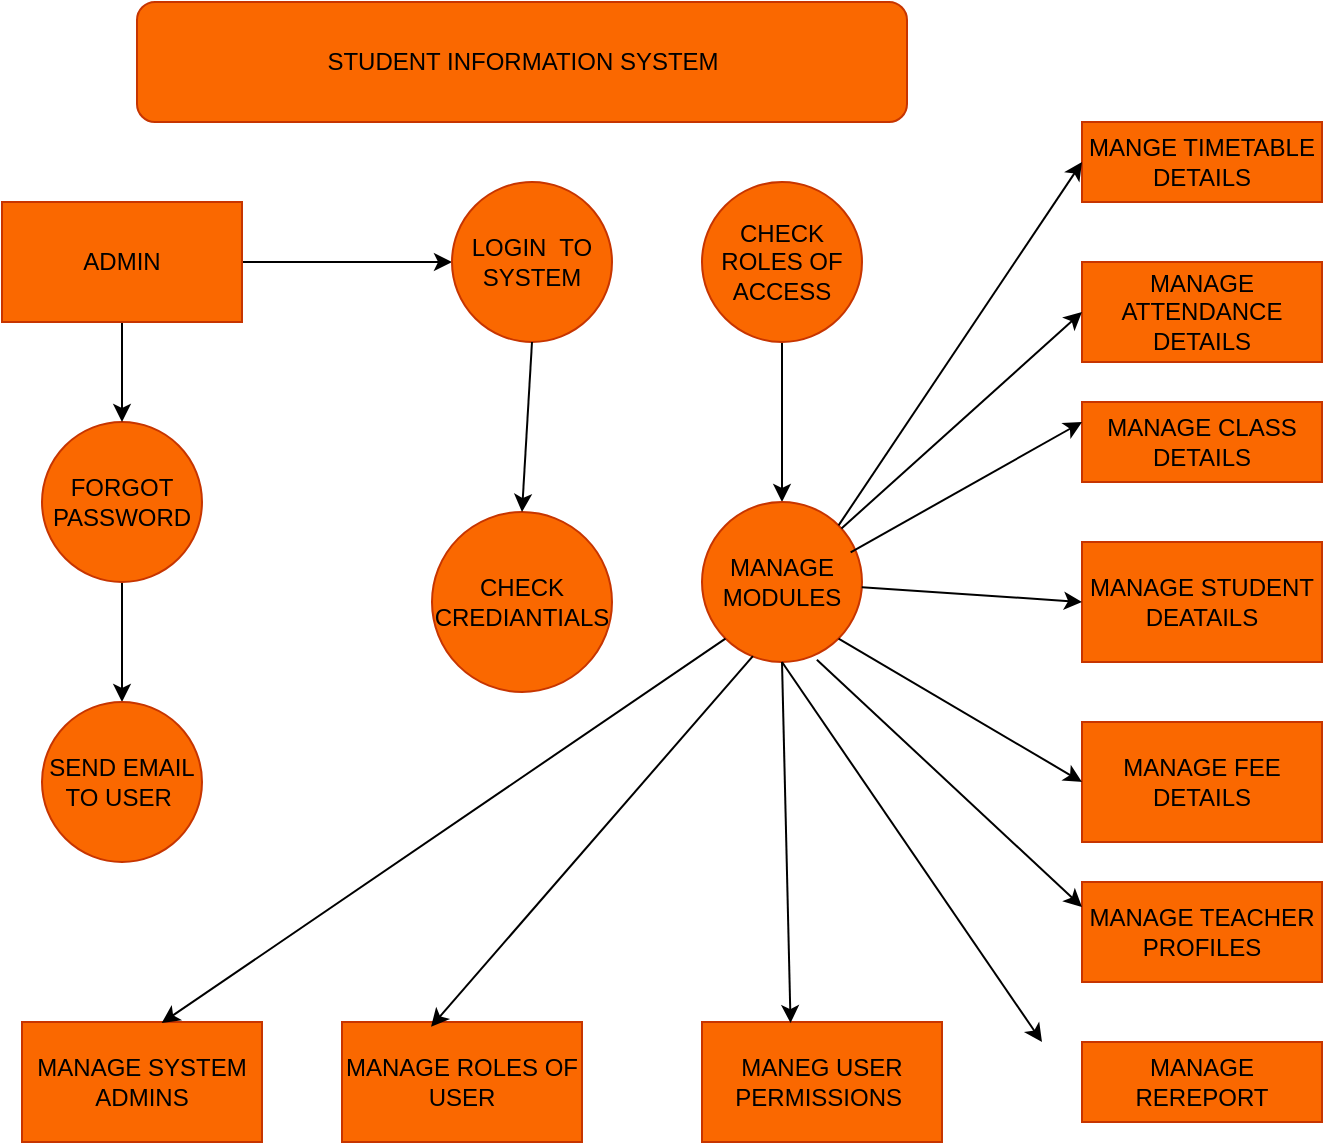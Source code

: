 <mxfile version="28.2.3">
  <diagram name="Page-1" id="k8A3ve1Xu0L5sBnI-Im_">
    <mxGraphModel dx="1226" dy="715" grid="1" gridSize="10" guides="1" tooltips="1" connect="1" arrows="1" fold="1" page="1" pageScale="1" pageWidth="850" pageHeight="1100" math="0" shadow="0">
      <root>
        <mxCell id="0" />
        <mxCell id="1" parent="0" />
        <mxCell id="Gi_1N4ksdzkrIK_Mm5AU-8" style="edgeStyle=orthogonalEdgeStyle;rounded=0;orthogonalLoop=1;jettySize=auto;html=1;entryX=0.5;entryY=0;entryDx=0;entryDy=0;" parent="1" source="Gi_1N4ksdzkrIK_Mm5AU-4" target="Gi_1N4ksdzkrIK_Mm5AU-5" edge="1">
          <mxGeometry relative="1" as="geometry" />
        </mxCell>
        <mxCell id="Gi_1N4ksdzkrIK_Mm5AU-4" value="FORGOT PASSWORD" style="ellipse;whiteSpace=wrap;html=1;aspect=fixed;fillColor=#fa6800;fontColor=#000000;strokeColor=#C73500;" parent="1" vertex="1">
          <mxGeometry x="140" y="220" width="80" height="80" as="geometry" />
        </mxCell>
        <mxCell id="Gi_1N4ksdzkrIK_Mm5AU-5" value="SEND EMAIL TO USER&amp;nbsp;" style="ellipse;whiteSpace=wrap;html=1;aspect=fixed;fillColor=#fa6800;fontColor=#000000;strokeColor=#C73500;" parent="1" vertex="1">
          <mxGeometry x="140" y="360" width="80" height="80" as="geometry" />
        </mxCell>
        <mxCell id="u4I3-KSUGwefrCid-jif-2" style="edgeStyle=orthogonalEdgeStyle;rounded=0;orthogonalLoop=1;jettySize=auto;html=1;entryX=0.5;entryY=0;entryDx=0;entryDy=0;" edge="1" parent="1" source="u4I3-KSUGwefrCid-jif-1" target="Gi_1N4ksdzkrIK_Mm5AU-4">
          <mxGeometry relative="1" as="geometry" />
        </mxCell>
        <mxCell id="u4I3-KSUGwefrCid-jif-4" style="edgeStyle=orthogonalEdgeStyle;rounded=0;orthogonalLoop=1;jettySize=auto;html=1;entryX=0;entryY=0.5;entryDx=0;entryDy=0;" edge="1" parent="1" source="u4I3-KSUGwefrCid-jif-1" target="u4I3-KSUGwefrCid-jif-3">
          <mxGeometry relative="1" as="geometry" />
        </mxCell>
        <mxCell id="u4I3-KSUGwefrCid-jif-1" value="ADMIN" style="rounded=0;whiteSpace=wrap;html=1;fillColor=#fa6800;fontColor=#000000;strokeColor=#C73500;" vertex="1" parent="1">
          <mxGeometry x="120" y="110" width="120" height="60" as="geometry" />
        </mxCell>
        <mxCell id="u4I3-KSUGwefrCid-jif-3" value="LOGIN&amp;nbsp; TO SYSTEM" style="ellipse;whiteSpace=wrap;html=1;aspect=fixed;fillColor=#fa6800;fontColor=#000000;strokeColor=#C73500;" vertex="1" parent="1">
          <mxGeometry x="345" y="100" width="80" height="80" as="geometry" />
        </mxCell>
        <mxCell id="u4I3-KSUGwefrCid-jif-5" value="CHECK CREDIANTIALS" style="ellipse;whiteSpace=wrap;html=1;aspect=fixed;fillColor=#fa6800;fontColor=#000000;strokeColor=#C73500;" vertex="1" parent="1">
          <mxGeometry x="335" y="265" width="90" height="90" as="geometry" />
        </mxCell>
        <mxCell id="u4I3-KSUGwefrCid-jif-10" style="edgeStyle=orthogonalEdgeStyle;rounded=0;orthogonalLoop=1;jettySize=auto;html=1;entryX=0.5;entryY=0;entryDx=0;entryDy=0;" edge="1" parent="1" source="u4I3-KSUGwefrCid-jif-7" target="u4I3-KSUGwefrCid-jif-9">
          <mxGeometry relative="1" as="geometry" />
        </mxCell>
        <mxCell id="u4I3-KSUGwefrCid-jif-7" value="CHECK ROLES OF ACCESS" style="ellipse;whiteSpace=wrap;html=1;aspect=fixed;fillColor=#fa6800;fontColor=#000000;strokeColor=#C73500;" vertex="1" parent="1">
          <mxGeometry x="470" y="100" width="80" height="80" as="geometry" />
        </mxCell>
        <mxCell id="u4I3-KSUGwefrCid-jif-9" value="MANAGE MODULES" style="ellipse;whiteSpace=wrap;html=1;aspect=fixed;fillColor=#fa6800;fontColor=#000000;strokeColor=#C73500;" vertex="1" parent="1">
          <mxGeometry x="470" y="260" width="80" height="80" as="geometry" />
        </mxCell>
        <mxCell id="u4I3-KSUGwefrCid-jif-13" value="STUDENT INFORMATION SYSTEM" style="rounded=1;whiteSpace=wrap;html=1;fillColor=#fa6800;fontColor=#000000;strokeColor=#C73500;" vertex="1" parent="1">
          <mxGeometry x="187.5" y="10" width="385" height="60" as="geometry" />
        </mxCell>
        <mxCell id="u4I3-KSUGwefrCid-jif-16" value="MANGE TIMETABLE DETAILS" style="rounded=0;whiteSpace=wrap;html=1;fillColor=#fa6800;fontColor=#000000;strokeColor=#C73500;" vertex="1" parent="1">
          <mxGeometry x="660" y="70" width="120" height="40" as="geometry" />
        </mxCell>
        <mxCell id="u4I3-KSUGwefrCid-jif-17" value="MANAGE CLASS DETAILS" style="rounded=0;whiteSpace=wrap;html=1;fillColor=#fa6800;fontColor=#000000;strokeColor=#C73500;" vertex="1" parent="1">
          <mxGeometry x="660" y="210" width="120" height="40" as="geometry" />
        </mxCell>
        <mxCell id="u4I3-KSUGwefrCid-jif-18" value="MANAGE ATTENDANCE DETAILS" style="rounded=0;whiteSpace=wrap;html=1;fillColor=#fa6800;fontColor=#000000;strokeColor=#C73500;" vertex="1" parent="1">
          <mxGeometry x="660" y="140" width="120" height="50" as="geometry" />
        </mxCell>
        <mxCell id="u4I3-KSUGwefrCid-jif-19" value="MANAGE REREPORT" style="rounded=0;whiteSpace=wrap;html=1;fillColor=#fa6800;fontColor=#000000;strokeColor=#C73500;" vertex="1" parent="1">
          <mxGeometry x="660" y="530" width="120" height="40" as="geometry" />
        </mxCell>
        <mxCell id="u4I3-KSUGwefrCid-jif-20" value="MANAGE TEACHER PROFILES" style="rounded=0;whiteSpace=wrap;html=1;fillColor=#fa6800;fontColor=#000000;strokeColor=#C73500;" vertex="1" parent="1">
          <mxGeometry x="660" y="450" width="120" height="50" as="geometry" />
        </mxCell>
        <mxCell id="u4I3-KSUGwefrCid-jif-21" value="MANAGE FEE DETAILS" style="rounded=0;whiteSpace=wrap;html=1;fillColor=#fa6800;fontColor=#000000;strokeColor=#C73500;" vertex="1" parent="1">
          <mxGeometry x="660" y="370" width="120" height="60" as="geometry" />
        </mxCell>
        <mxCell id="u4I3-KSUGwefrCid-jif-22" value="MANAGE STUDENT DEATAILS" style="rounded=0;whiteSpace=wrap;html=1;fillColor=#fa6800;fontColor=#000000;strokeColor=#C73500;" vertex="1" parent="1">
          <mxGeometry x="660" y="280" width="120" height="60" as="geometry" />
        </mxCell>
        <mxCell id="u4I3-KSUGwefrCid-jif-23" value="MANAGE SYSTEM ADMINS" style="rounded=0;whiteSpace=wrap;html=1;fillColor=#fa6800;fontColor=#000000;strokeColor=#C73500;" vertex="1" parent="1">
          <mxGeometry x="130" y="520" width="120" height="60" as="geometry" />
        </mxCell>
        <mxCell id="u4I3-KSUGwefrCid-jif-24" value="MANAGE ROLES OF USER" style="rounded=0;whiteSpace=wrap;html=1;fillColor=#fa6800;fontColor=#000000;strokeColor=#C73500;" vertex="1" parent="1">
          <mxGeometry x="290" y="520" width="120" height="60" as="geometry" />
        </mxCell>
        <mxCell id="u4I3-KSUGwefrCid-jif-25" value="MANEG USER PERMISSIONS&amp;nbsp;" style="rounded=0;whiteSpace=wrap;html=1;fillColor=#fa6800;fontColor=#000000;strokeColor=#C73500;" vertex="1" parent="1">
          <mxGeometry x="470" y="520" width="120" height="60" as="geometry" />
        </mxCell>
        <mxCell id="u4I3-KSUGwefrCid-jif-28" value="" style="endArrow=classic;html=1;rounded=0;exitX=0.5;exitY=1;exitDx=0;exitDy=0;entryX=0.369;entryY=0.009;entryDx=0;entryDy=0;entryPerimeter=0;" edge="1" parent="1" source="u4I3-KSUGwefrCid-jif-9" target="u4I3-KSUGwefrCid-jif-25">
          <mxGeometry width="50" height="50" relative="1" as="geometry">
            <mxPoint x="530" y="420" as="sourcePoint" />
            <mxPoint x="510" y="510" as="targetPoint" />
          </mxGeometry>
        </mxCell>
        <mxCell id="u4I3-KSUGwefrCid-jif-29" value="" style="endArrow=classic;html=1;rounded=0;exitX=0.318;exitY=0.963;exitDx=0;exitDy=0;exitPerimeter=0;entryX=0.371;entryY=0.04;entryDx=0;entryDy=0;entryPerimeter=0;" edge="1" parent="1" source="u4I3-KSUGwefrCid-jif-9" target="u4I3-KSUGwefrCid-jif-24">
          <mxGeometry width="50" height="50" relative="1" as="geometry">
            <mxPoint x="400" y="410" as="sourcePoint" />
            <mxPoint x="450" y="360" as="targetPoint" />
          </mxGeometry>
        </mxCell>
        <mxCell id="u4I3-KSUGwefrCid-jif-30" value="" style="endArrow=classic;html=1;rounded=0;exitX=0.5;exitY=1;exitDx=0;exitDy=0;entryX=0.5;entryY=0;entryDx=0;entryDy=0;" edge="1" parent="1" source="u4I3-KSUGwefrCid-jif-3" target="u4I3-KSUGwefrCid-jif-5">
          <mxGeometry width="50" height="50" relative="1" as="geometry">
            <mxPoint x="400" y="260" as="sourcePoint" />
            <mxPoint x="450" y="210" as="targetPoint" />
          </mxGeometry>
        </mxCell>
        <mxCell id="u4I3-KSUGwefrCid-jif-31" value="" style="endArrow=classic;html=1;rounded=0;entryX=0;entryY=0.25;entryDx=0;entryDy=0;exitX=0.929;exitY=0.315;exitDx=0;exitDy=0;exitPerimeter=0;" edge="1" parent="1" source="u4I3-KSUGwefrCid-jif-9" target="u4I3-KSUGwefrCid-jif-17">
          <mxGeometry width="50" height="50" relative="1" as="geometry">
            <mxPoint x="540" y="270" as="sourcePoint" />
            <mxPoint x="600" y="250" as="targetPoint" />
          </mxGeometry>
        </mxCell>
        <mxCell id="u4I3-KSUGwefrCid-jif-32" value="" style="endArrow=classic;html=1;rounded=0;entryX=0;entryY=0.5;entryDx=0;entryDy=0;" edge="1" parent="1" source="u4I3-KSUGwefrCid-jif-9" target="u4I3-KSUGwefrCid-jif-18">
          <mxGeometry width="50" height="50" relative="1" as="geometry">
            <mxPoint x="550" y="280" as="sourcePoint" />
            <mxPoint x="600" y="230" as="targetPoint" />
          </mxGeometry>
        </mxCell>
        <mxCell id="u4I3-KSUGwefrCid-jif-33" value="" style="endArrow=classic;html=1;rounded=0;entryX=0;entryY=0.5;entryDx=0;entryDy=0;exitX=1;exitY=0;exitDx=0;exitDy=0;" edge="1" parent="1" source="u4I3-KSUGwefrCid-jif-9" target="u4I3-KSUGwefrCid-jif-16">
          <mxGeometry width="50" height="50" relative="1" as="geometry">
            <mxPoint x="540" y="265" as="sourcePoint" />
            <mxPoint x="590" y="215" as="targetPoint" />
          </mxGeometry>
        </mxCell>
        <mxCell id="u4I3-KSUGwefrCid-jif-35" value="" style="endArrow=classic;html=1;rounded=0;entryX=0;entryY=0.5;entryDx=0;entryDy=0;" edge="1" parent="1" source="u4I3-KSUGwefrCid-jif-9" target="u4I3-KSUGwefrCid-jif-22">
          <mxGeometry width="50" height="50" relative="1" as="geometry">
            <mxPoint x="580" y="340" as="sourcePoint" />
            <mxPoint x="630" y="290" as="targetPoint" />
          </mxGeometry>
        </mxCell>
        <mxCell id="u4I3-KSUGwefrCid-jif-36" value="" style="endArrow=classic;html=1;rounded=0;entryX=0;entryY=0.5;entryDx=0;entryDy=0;exitX=1;exitY=1;exitDx=0;exitDy=0;" edge="1" parent="1" source="u4I3-KSUGwefrCid-jif-9" target="u4I3-KSUGwefrCid-jif-21">
          <mxGeometry width="50" height="50" relative="1" as="geometry">
            <mxPoint x="560" y="430" as="sourcePoint" />
            <mxPoint x="610" y="380" as="targetPoint" />
          </mxGeometry>
        </mxCell>
        <mxCell id="u4I3-KSUGwefrCid-jif-37" value="" style="endArrow=classic;html=1;rounded=0;entryX=0;entryY=0.25;entryDx=0;entryDy=0;exitX=0.718;exitY=0.986;exitDx=0;exitDy=0;exitPerimeter=0;" edge="1" parent="1" source="u4I3-KSUGwefrCid-jif-9" target="u4I3-KSUGwefrCid-jif-20">
          <mxGeometry width="50" height="50" relative="1" as="geometry">
            <mxPoint x="580" y="500" as="sourcePoint" />
            <mxPoint x="630" y="450" as="targetPoint" />
          </mxGeometry>
        </mxCell>
        <mxCell id="u4I3-KSUGwefrCid-jif-38" value="" style="endArrow=classic;html=1;rounded=0;exitX=0.5;exitY=1;exitDx=0;exitDy=0;" edge="1" parent="1" source="u4I3-KSUGwefrCid-jif-9">
          <mxGeometry width="50" height="50" relative="1" as="geometry">
            <mxPoint x="540" y="490" as="sourcePoint" />
            <mxPoint x="640" y="530" as="targetPoint" />
          </mxGeometry>
        </mxCell>
        <mxCell id="u4I3-KSUGwefrCid-jif-40" value="" style="endArrow=classic;html=1;rounded=0;entryX=0.582;entryY=0.009;entryDx=0;entryDy=0;entryPerimeter=0;exitX=0;exitY=1;exitDx=0;exitDy=0;" edge="1" parent="1" source="u4I3-KSUGwefrCid-jif-9" target="u4I3-KSUGwefrCid-jif-23">
          <mxGeometry width="50" height="50" relative="1" as="geometry">
            <mxPoint x="250" y="450" as="sourcePoint" />
            <mxPoint x="300" y="400" as="targetPoint" />
          </mxGeometry>
        </mxCell>
      </root>
    </mxGraphModel>
  </diagram>
</mxfile>
